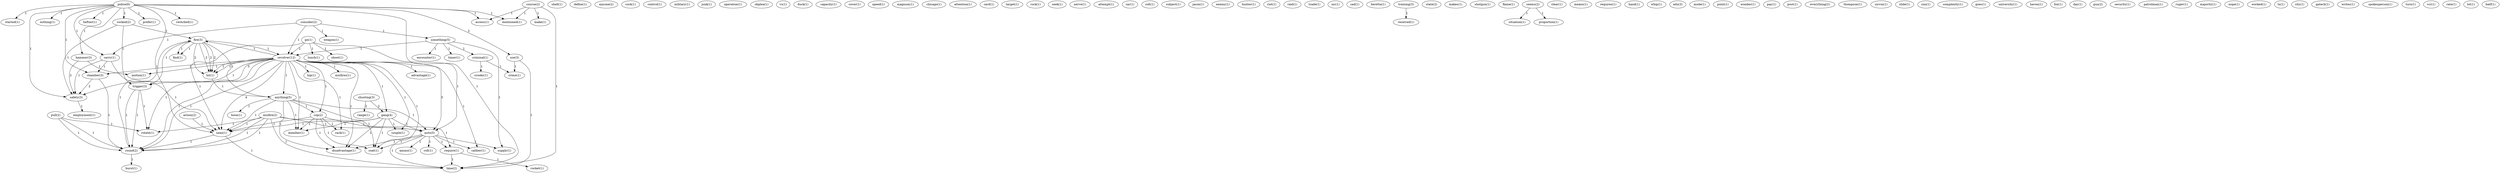 digraph G {
  police [ label="police(6)" ];
  cocked [ label="cocked(2)" ];
  hammer [ label="hammer(3)" ];
  switched [ label="switched(1)" ];
  use [ label="use(3)" ];
  started [ label="started(1)" ];
  carry [ label="carry(1)" ];
  nothing [ label="nothing(1)" ];
  chamber [ label="chamber(3)" ];
  safety [ label="safety(3)" ];
  access [ label="access(1)" ];
  heftier [ label="heftier(1)" ];
  semi [ label="semi(1)" ];
  time [ label="time(2)" ];
  prefer [ label="prefer(1)" ];
  mentioned [ label="mentioned(1)" ];
  shell [ label="shell(1)" ];
  define [ label="define(1)" ];
  fire [ label="fire(2)" ];
  hit [ label="hit(1)" ];
  revolver [ label="revolver(12)" ];
  trigger [ label="trigger(3)" ];
  anything [ label="anything(5)" ];
  hit [ label="hit(2)" ];
  hit [ label="hit(1)" ];
  find [ label="find(1)" ];
  anyone [ label="anyone(2)" ];
  cock [ label="cock(1)" ];
  control [ label="control(1)" ];
  military [ label="military(1)" ];
  fire [ label="fire(3)" ];
  junk [ label="junk(1)" ];
  operation [ label="operation(1)" ];
  motion [ label="motion(1)" ];
  obplea [ label="obplea(1)" ];
  vs [ label="vs(1)" ];
  duck [ label="duck(1)" ];
  capacity [ label="capacity(1)" ];
  cover [ label="cover(1)" ];
  speed [ label="speed(1)" ];
  magnum [ label="magnum(1)" ];
  chicago [ label="chicago(1)" ];
  attention [ label="attention(1)" ];
  card [ label="card(1)" ];
  target [ label="target(1)" ];
  crime [ label="crime(1)" ];
  rock [ label="rock(1)" ];
  seek [ label="seek(1)" ];
  nerve [ label="nerve(1)" ];
  consider [ label="consider(2)" ];
  something [ label="something(5)" ];
  weapon [ label="weapon(1)" ];
  pull [ label="pull(2)" ];
  round [ label="round(1)" ];
  rotate [ label="rotate(1)" ];
  round [ label="round(2)" ];
  attempt [ label="attempt(1)" ];
  car [ label="car(1)" ];
  colt [ label="colt(1)" ];
  subject [ label="subject(1)" ];
  jason [ label="jason(1)" ];
  enemy [ label="enemy(1)" ];
  shooting [ label="shooting(3)" ];
  gang [ label="gang(4)" ];
  range [ label="range(1)" ];
  hunter [ label="hunter(1)" ];
  riot [ label="riot(1)" ];
  timer [ label="timer(1)" ];
  criminal [ label="criminal(1)" ];
  encounter [ label="encounter(1)" ];
  supply [ label="supply(1)" ];
  raid [ label="raid(1)" ];
  trade [ label="trade(1)" ];
  uic [ label="uic(1)" ];
  cad [ label="cad(1)" ];
  beretta [ label="beretta(1)" ];
  training [ label="training(3)" ];
  received [ label="received(1)" ];
  state [ label="state(2)" ];
  go [ label="go(1)" ];
  auto [ label="auto(5)" ];
  lunch [ label="lunch(1)" ];
  shoot [ label="shoot(1)" ];
  makes [ label="makes(1)" ];
  shotgun [ label="shotgun(1)" ];
  flame [ label="flame(1)" ];
  seems [ label="seems(2)" ];
  situation [ label="situation(1)" ];
  proportion [ label="proportion(1)" ];
  clear [ label="clear(1)" ];
  means [ label="means(1)" ];
  requires [ label="requires(1)" ];
  hand [ label="hand(1)" ];
  hip [ label="hip(1)" ];
  couple [ label="couple(1)" ];
  misfires [ label="misfires(1)" ];
  cop [ label="cop(2)" ];
  caliber [ label="caliber(1)" ];
  member [ label="member(1)" ];
  disadvantage [ label="disadvantage(1)" ];
  rack [ label="rack(1)" ];
  coat [ label="coat(1)" ];
  advantage [ label="advantage(1)" ];
  crooks [ label="crooks(1)" ];
  whip [ label="whip(1)" ];
  misfire [ label="misfire(2)" ];
  require [ label="require(1)" ];
  edu [ label="edu(3)" ];
  mode [ label="mode(1)" ];
  burst [ label="burst(1)" ];
  point [ label="point(1)" ];
  wonder [ label="wonder(1)" ];
  pay [ label="pay(1)" ];
  post [ label="post(1)" ];
  hose [ label="hose(1)" ];
  everything [ label="everything(2)" ];
  thompson [ label="thompson(1)" ];
  uicvm [ label="uicvm(1)" ];
  ammo [ label="ammo(1)" ];
  roll [ label="roll(1)" ];
  slide [ label="slide(1)" ];
  cnn [ label="cnn(1)" ];
  rocket [ label="rocket(1)" ];
  course [ label="course(2)" ];
  make [ label="make(1)" ];
  complexity [ label="complexity(1)" ];
  goes [ label="goes(1)" ];
  university [ label="university(1)" ];
  haven [ label="haven(1)" ];
  fox [ label="fox(1)" ];
  day [ label="day(1)" ];
  gun [ label="gun(2)" ];
  security [ label="security(1)" ];
  patrolman [ label="patrolman(1)" ];
  ruger [ label="ruger(1)" ];
  employment [ label="employment(1)" ];
  majority [ label="majority(1)" ];
  nope [ label="nope(1)" ];
  worked [ label="worked(1)" ];
  action [ label="action(2)" ];
  tx [ label="tx(1)" ];
  city [ label="city(1)" ];
  gatech [ label="gatech(1)" ];
  writes [ label="writes(1)" ];
  spokesperson [ label="spokesperson(1)" ];
  turn [ label="turn(1)" ];
  vcr [ label="vcr(1)" ];
  rate [ label="rate(1)" ];
  lot [ label="lot(1)" ];
  batf [ label="batf(1)" ];
  police -> cocked [ label="1" ];
  police -> hammer [ label="1" ];
  police -> switched [ label="1" ];
  police -> use [ label="2" ];
  police -> started [ label="1" ];
  police -> carry [ label="1" ];
  police -> nothing [ label="1" ];
  police -> chamber [ label="1" ];
  police -> safety [ label="1" ];
  police -> access [ label="1" ];
  police -> heftier [ label="1" ];
  police -> semi [ label="1" ];
  police -> time [ label="1" ];
  police -> prefer [ label="1" ];
  police -> mentioned [ label="1" ];
  fire -> hit [ label="2" ];
  fire -> revolver [ label="1" ];
  fire -> trigger [ label="1" ];
  fire -> anything [ label="1" ];
  fire -> hit [ label="2" ];
  fire -> hit [ label="2" ];
  fire -> find [ label="1" ];
  cocked -> trigger [ label="1" ];
  cocked -> fire [ label="1" ];
  cocked -> safety [ label="1" ];
  hammer -> motion [ label="1" ];
  hammer -> safety [ label="2" ];
  use -> crime [ label="1" ];
  use -> time [ label="1" ];
  consider -> something [ label="1" ];
  consider -> weapon [ label="1" ];
  consider -> revolver [ label="1" ];
  consider -> carry [ label="1" ];
  pull -> round [ label="1" ];
  pull -> rotate [ label="1" ];
  pull -> round [ label="1" ];
  shooting -> gang [ label="2" ];
  shooting -> range [ label="2" ];
  something -> timer [ label="1" ];
  something -> revolver [ label="1" ];
  something -> criminal [ label="1" ];
  something -> encounter [ label="1" ];
  something -> supply [ label="1" ];
  hit -> anything [ label="1" ];
  training -> received [ label="1" ];
  go -> revolver [ label="1" ];
  go -> auto [ label="1" ];
  go -> lunch [ label="1" ];
  go -> shoot [ label="1" ];
  go -> semi [ label="1" ];
  seems -> situation [ label="1" ];
  seems -> proportion [ label="1" ];
  revolver -> trigger [ label="3" ];
  revolver -> round [ label="1" ];
  revolver -> hip [ label="1" ];
  revolver -> gang [ label="1" ];
  revolver -> couple [ label="1" ];
  revolver -> anything [ label="1" ];
  revolver -> misfires [ label="1" ];
  revolver -> cop [ label="1" ];
  revolver -> hit [ label="1" ];
  revolver -> auto [ label="3" ];
  revolver -> fire [ label="1" ];
  revolver -> caliber [ label="1" ];
  revolver -> motion [ label="1" ];
  revolver -> member [ label="1" ];
  revolver -> disadvantage [ label="1" ];
  revolver -> chamber [ label="1" ];
  revolver -> safety [ label="1" ];
  revolver -> rotate [ label="1" ];
  revolver -> rack [ label="1" ];
  revolver -> coat [ label="1" ];
  revolver -> hit [ label="1" ];
  revolver -> advantage [ label="1" ];
  revolver -> semi [ label="4" ];
  revolver -> round [ label="1" ];
  criminal -> crooks [ label="1" ];
  criminal -> crime [ label="1" ];
  trigger -> round [ label="1" ];
  trigger -> rotate [ label="1" ];
  trigger -> round [ label="1" ];
  misfire -> round [ label="1" ];
  misfire -> auto [ label="1" ];
  misfire -> require [ label="1" ];
  misfire -> rotate [ label="1" ];
  misfire -> semi [ label="1" ];
  misfire -> time [ label="1" ];
  misfire -> round [ label="1" ];
  round -> fire [ label="1" ];
  round -> burst [ label="1" ];
  gang -> couple [ label="1" ];
  gang -> auto [ label="1" ];
  gang -> member [ label="1" ];
  gang -> disadvantage [ label="1" ];
  gang -> coat [ label="1" ];
  gang -> semi [ label="1" ];
  anything -> cop [ label="1" ];
  anything -> auto [ label="1" ];
  anything -> hose [ label="1" ];
  anything -> member [ label="1" ];
  anything -> disadvantage [ label="1" ];
  anything -> coat [ label="1" ];
  anything -> semi [ label="1" ];
  cop -> auto [ label="1" ];
  cop -> member [ label="1" ];
  cop -> disadvantage [ label="1" ];
  cop -> rack [ label="1" ];
  cop -> coat [ label="1" ];
  cop -> semi [ label="1" ];
  auto -> require [ label="1" ];
  auto -> caliber [ label="1" ];
  auto -> disadvantage [ label="1" ];
  auto -> coat [ label="1" ];
  auto -> ammo [ label="1" ];
  auto -> roll [ label="1" ];
  auto -> supply [ label="1" ];
  auto -> time [ label="1" ];
  require -> rocket [ label="1" ];
  require -> time [ label="1" ];
  fire -> hit [ label="2" ];
  fire -> find [ label="1" ];
  course -> make [ label="1" ];
  course -> access [ label="1" ];
  course -> time [ label="1" ];
  course -> mentioned [ label="1" ];
  carry -> chamber [ label="1" ];
  carry -> safety [ label="1" ];
  carry -> semi [ label="1" ];
  chamber -> safety [ label="2" ];
  chamber -> round [ label="1" ];
  safety -> employment [ label="1" ];
  action -> semi [ label="1" ];
  semi -> time [ label="1" ];
  semi -> round [ label="1" ];
}
